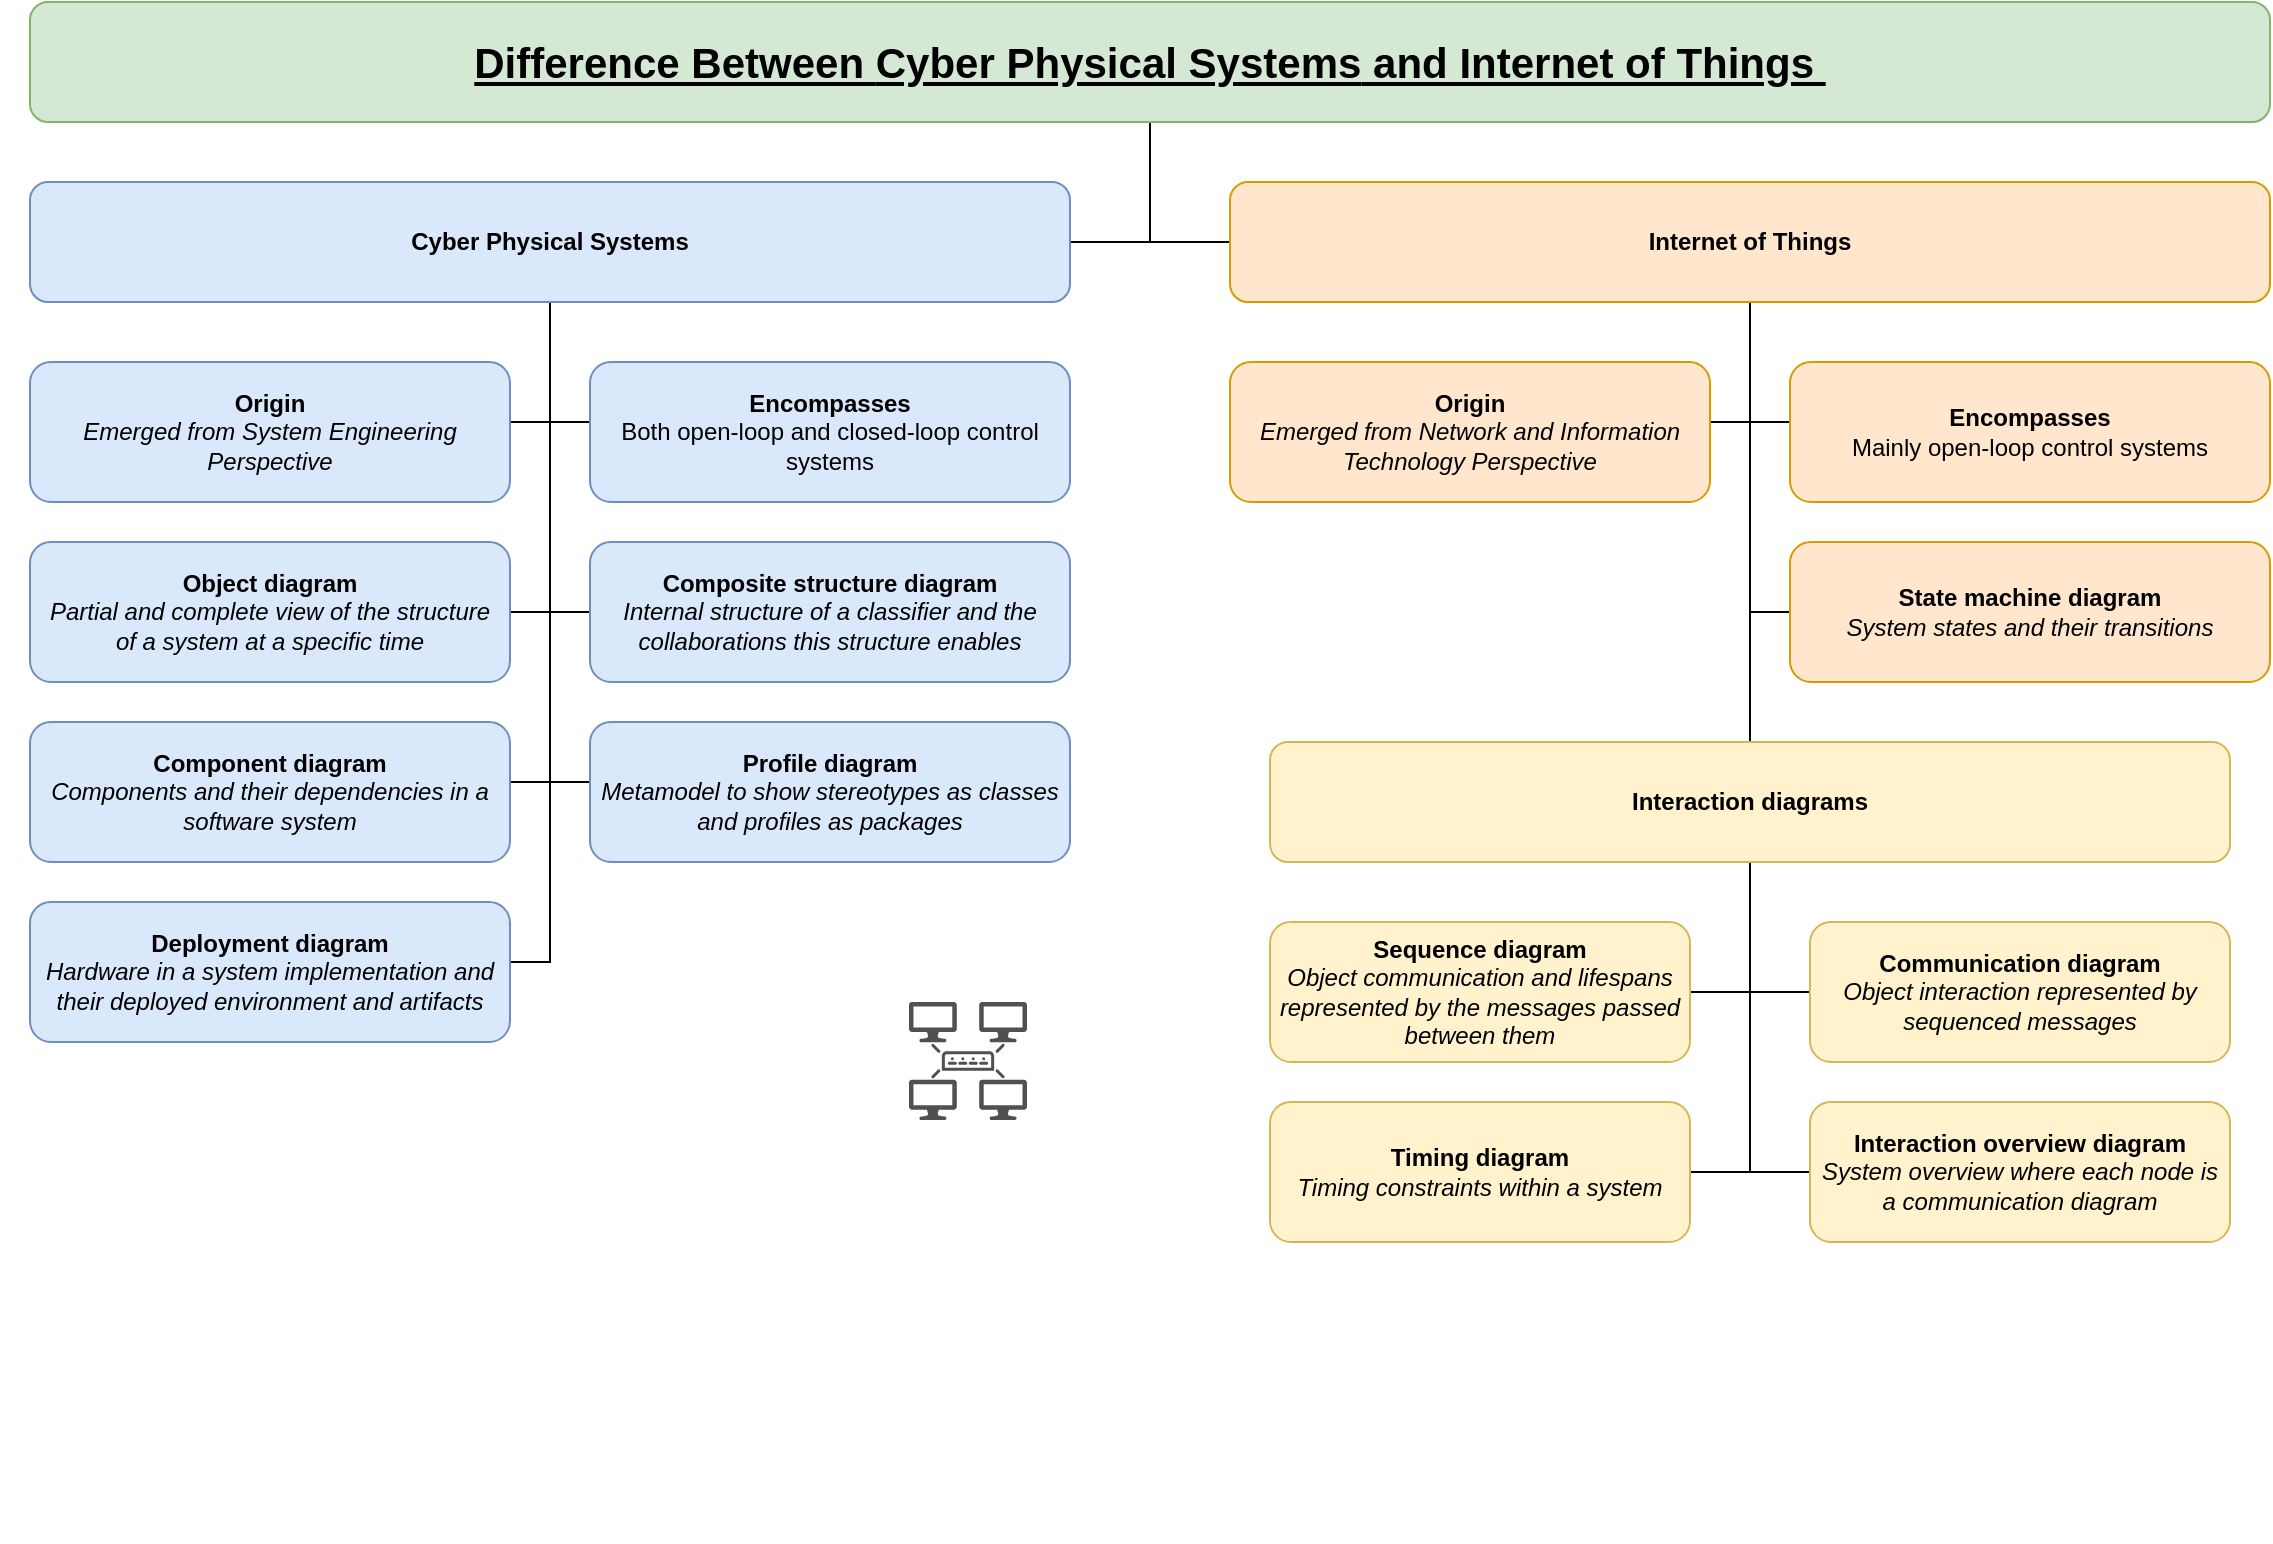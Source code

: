 <mxfile version="26.2.14">
  <diagram id="4MgxAiT06_KZMxbBPTQe" name="Page-1">
    <mxGraphModel dx="1870" dy="960" grid="1" gridSize="10" guides="1" tooltips="1" connect="1" arrows="1" fold="1" page="1" pageScale="1" pageWidth="1169" pageHeight="827" math="0" shadow="0">
      <root>
        <mxCell id="0" />
        <mxCell id="1" parent="0" />
        <mxCell id="RmRmJjvTmahBdNnuwfnu-4" value="" style="edgeStyle=orthogonalEdgeStyle;rounded=0;orthogonalLoop=1;jettySize=auto;html=1;endArrow=none;endFill=0;" parent="1" source="RmRmJjvTmahBdNnuwfnu-1" target="RmRmJjvTmahBdNnuwfnu-3" edge="1">
          <mxGeometry relative="1" as="geometry">
            <Array as="points">
              <mxPoint x="585" y="140" />
            </Array>
          </mxGeometry>
        </mxCell>
        <mxCell id="RmRmJjvTmahBdNnuwfnu-6" value="" style="edgeStyle=orthogonalEdgeStyle;rounded=0;orthogonalLoop=1;jettySize=auto;html=1;endArrow=none;endFill=0;" parent="1" source="RmRmJjvTmahBdNnuwfnu-1" target="RmRmJjvTmahBdNnuwfnu-5" edge="1">
          <mxGeometry relative="1" as="geometry">
            <Array as="points">
              <mxPoint x="585" y="140" />
            </Array>
          </mxGeometry>
        </mxCell>
        <mxCell id="RmRmJjvTmahBdNnuwfnu-1" value="&lt;font style=&quot;font-size: 21px;&quot;&gt;&lt;b style=&quot;&quot;&gt;&lt;u style=&quot;&quot;&gt;Difference Between&amp;nbsp;&lt;span style=&quot;font-family: Arial, sans-serif; white-space-collapse: preserve;&quot;&gt;Cyber Physical Systems&lt;/span&gt;&amp;nbsp;&lt;span style=&quot;&quot; id=&quot;docs-internal-guid-bd25a543-7fff-135d-6c64-f71b7c403fb6&quot;&gt;&lt;span style=&quot;font-family: Arial, sans-serif; background-color: transparent; font-variant-numeric: normal; font-variant-east-asian: normal; font-variant-alternates: normal; font-variant-position: normal; font-variant-emoji: normal; vertical-align: baseline; white-space-collapse: preserve;&quot;&gt;and Internet of Things &lt;/span&gt;&lt;/span&gt;&lt;/u&gt;&lt;/b&gt;&lt;/font&gt;" style="rounded=1;whiteSpace=wrap;html=1;fillColor=#d5e8d4;strokeColor=#82b366;" parent="1" vertex="1">
          <mxGeometry x="25" y="20" width="1120" height="60" as="geometry" />
        </mxCell>
        <mxCell id="RmRmJjvTmahBdNnuwfnu-8" value="" style="edgeStyle=orthogonalEdgeStyle;rounded=0;orthogonalLoop=1;jettySize=auto;html=1;endArrow=none;endFill=0;" parent="1" source="RmRmJjvTmahBdNnuwfnu-3" target="RmRmJjvTmahBdNnuwfnu-7" edge="1">
          <mxGeometry relative="1" as="geometry">
            <Array as="points">
              <mxPoint x="285" y="230" />
            </Array>
          </mxGeometry>
        </mxCell>
        <mxCell id="RmRmJjvTmahBdNnuwfnu-10" value="" style="edgeStyle=orthogonalEdgeStyle;rounded=0;orthogonalLoop=1;jettySize=auto;html=1;endArrow=none;endFill=0;" parent="1" source="RmRmJjvTmahBdNnuwfnu-3" target="RmRmJjvTmahBdNnuwfnu-9" edge="1">
          <mxGeometry relative="1" as="geometry">
            <Array as="points">
              <mxPoint x="285" y="230" />
            </Array>
          </mxGeometry>
        </mxCell>
        <mxCell id="RmRmJjvTmahBdNnuwfnu-12" value="" style="edgeStyle=orthogonalEdgeStyle;rounded=0;orthogonalLoop=1;jettySize=auto;html=1;endArrow=none;endFill=0;" parent="1" source="RmRmJjvTmahBdNnuwfnu-3" target="RmRmJjvTmahBdNnuwfnu-11" edge="1">
          <mxGeometry relative="1" as="geometry">
            <Array as="points">
              <mxPoint x="285" y="240" />
              <mxPoint x="285" y="240" />
            </Array>
          </mxGeometry>
        </mxCell>
        <mxCell id="RmRmJjvTmahBdNnuwfnu-15" value="" style="edgeStyle=orthogonalEdgeStyle;rounded=0;orthogonalLoop=1;jettySize=auto;html=1;endArrow=none;endFill=0;" parent="1" source="RmRmJjvTmahBdNnuwfnu-3" target="RmRmJjvTmahBdNnuwfnu-14" edge="1">
          <mxGeometry relative="1" as="geometry">
            <Array as="points">
              <mxPoint x="285" y="325" />
            </Array>
          </mxGeometry>
        </mxCell>
        <mxCell id="RmRmJjvTmahBdNnuwfnu-18" value="" style="edgeStyle=orthogonalEdgeStyle;rounded=0;orthogonalLoop=1;jettySize=auto;html=1;endArrow=none;endFill=0;" parent="1" source="RmRmJjvTmahBdNnuwfnu-3" target="RmRmJjvTmahBdNnuwfnu-17" edge="1">
          <mxGeometry relative="1" as="geometry">
            <Array as="points">
              <mxPoint x="285" y="410" />
            </Array>
          </mxGeometry>
        </mxCell>
        <mxCell id="RmRmJjvTmahBdNnuwfnu-20" value="" style="edgeStyle=orthogonalEdgeStyle;rounded=0;orthogonalLoop=1;jettySize=auto;html=1;endArrow=none;endFill=0;" parent="1" source="RmRmJjvTmahBdNnuwfnu-3" target="RmRmJjvTmahBdNnuwfnu-19" edge="1">
          <mxGeometry relative="1" as="geometry">
            <Array as="points">
              <mxPoint x="285" y="410" />
            </Array>
          </mxGeometry>
        </mxCell>
        <mxCell id="RmRmJjvTmahBdNnuwfnu-22" value="" style="edgeStyle=orthogonalEdgeStyle;rounded=0;orthogonalLoop=1;jettySize=auto;html=1;endArrow=none;endFill=0;" parent="1" source="RmRmJjvTmahBdNnuwfnu-3" target="RmRmJjvTmahBdNnuwfnu-21" edge="1">
          <mxGeometry relative="1" as="geometry">
            <Array as="points">
              <mxPoint x="285" y="500" />
            </Array>
          </mxGeometry>
        </mxCell>
        <mxCell id="RmRmJjvTmahBdNnuwfnu-3" value="&lt;b&gt;Cyber Physical Systems&lt;/b&gt;" style="rounded=1;whiteSpace=wrap;html=1;fillColor=#dae8fc;strokeColor=#6c8ebf;" parent="1" vertex="1">
          <mxGeometry x="25" y="110" width="520" height="60" as="geometry" />
        </mxCell>
        <mxCell id="RmRmJjvTmahBdNnuwfnu-24" value="" style="edgeStyle=orthogonalEdgeStyle;rounded=0;orthogonalLoop=1;jettySize=auto;html=1;endArrow=none;endFill=0;" parent="1" source="RmRmJjvTmahBdNnuwfnu-5" target="RmRmJjvTmahBdNnuwfnu-23" edge="1">
          <mxGeometry relative="1" as="geometry">
            <Array as="points">
              <mxPoint x="885" y="230" />
            </Array>
          </mxGeometry>
        </mxCell>
        <mxCell id="RmRmJjvTmahBdNnuwfnu-26" value="" style="edgeStyle=orthogonalEdgeStyle;rounded=0;orthogonalLoop=1;jettySize=auto;html=1;endArrow=none;endFill=0;" parent="1" source="RmRmJjvTmahBdNnuwfnu-5" target="RmRmJjvTmahBdNnuwfnu-25" edge="1">
          <mxGeometry relative="1" as="geometry">
            <Array as="points">
              <mxPoint x="885" y="230" />
            </Array>
          </mxGeometry>
        </mxCell>
        <mxCell id="RmRmJjvTmahBdNnuwfnu-28" value="" style="edgeStyle=orthogonalEdgeStyle;rounded=0;orthogonalLoop=1;jettySize=auto;html=1;endArrow=none;endFill=0;" parent="1" source="RmRmJjvTmahBdNnuwfnu-5" target="RmRmJjvTmahBdNnuwfnu-27" edge="1">
          <mxGeometry relative="1" as="geometry">
            <Array as="points">
              <mxPoint x="885" y="325" />
            </Array>
          </mxGeometry>
        </mxCell>
        <mxCell id="RmRmJjvTmahBdNnuwfnu-30" style="edgeStyle=orthogonalEdgeStyle;rounded=0;orthogonalLoop=1;jettySize=auto;html=1;endArrow=none;endFill=0;" parent="1" source="RmRmJjvTmahBdNnuwfnu-5" target="RmRmJjvTmahBdNnuwfnu-29" edge="1">
          <mxGeometry relative="1" as="geometry">
            <Array as="points">
              <mxPoint x="885" y="230" />
            </Array>
          </mxGeometry>
        </mxCell>
        <mxCell id="RmRmJjvTmahBdNnuwfnu-5" value="&lt;b&gt;Internet of Things&lt;/b&gt;" style="rounded=1;whiteSpace=wrap;html=1;fillColor=#ffe6cc;strokeColor=#d79b00;" parent="1" vertex="1">
          <mxGeometry x="625" y="110" width="520" height="60" as="geometry" />
        </mxCell>
        <mxCell id="RmRmJjvTmahBdNnuwfnu-7" value="&lt;div&gt;&lt;b&gt;Origin&lt;br&gt;&lt;/b&gt;&lt;i&gt;Emerged from System Engineering Perspective&lt;/i&gt;&lt;br&gt;&lt;/div&gt;" style="whiteSpace=wrap;html=1;rounded=1;fillColor=#dae8fc;strokeColor=#6c8ebf;" parent="1" vertex="1">
          <mxGeometry x="25" y="200" width="240" height="70" as="geometry" />
        </mxCell>
        <mxCell id="RmRmJjvTmahBdNnuwfnu-9" value="&lt;b&gt;Encompasses&lt;br&gt;&lt;/b&gt;Both open-loop and closed-loop control systems" style="whiteSpace=wrap;html=1;rounded=1;fillColor=#dae8fc;strokeColor=#6c8ebf;" parent="1" vertex="1">
          <mxGeometry x="305" y="200" width="240" height="70" as="geometry" />
        </mxCell>
        <mxCell id="RmRmJjvTmahBdNnuwfnu-11" value="&lt;b&gt;Object diagram&lt;/b&gt;&lt;br&gt;&lt;i&gt;Partial and complete view of the structure &lt;br&gt;of a system at a specific time&lt;/i&gt;" style="whiteSpace=wrap;html=1;rounded=1;fillColor=#dae8fc;strokeColor=#6c8ebf;" parent="1" vertex="1">
          <mxGeometry x="25" y="290" width="240" height="70" as="geometry" />
        </mxCell>
        <mxCell id="RmRmJjvTmahBdNnuwfnu-14" value="&lt;div&gt;&lt;b&gt;Composite structure diagram&lt;/b&gt;&lt;/div&gt;&lt;div&gt;&lt;i&gt;Internal structure of a classifier and the collaborations this structure enables&lt;/i&gt;&lt;br&gt;&lt;/div&gt;" style="whiteSpace=wrap;html=1;rounded=1;fillColor=#dae8fc;strokeColor=#6c8ebf;" parent="1" vertex="1">
          <mxGeometry x="305" y="290" width="240" height="70" as="geometry" />
        </mxCell>
        <mxCell id="RmRmJjvTmahBdNnuwfnu-17" value="&lt;div&gt;&lt;b&gt;Profile diagram&lt;/b&gt;&lt;/div&gt;&lt;div&gt;&lt;i&gt;Metamodel to show stereotypes as classes and profiles as packages&lt;/i&gt;&lt;br&gt;&lt;/div&gt;" style="whiteSpace=wrap;html=1;rounded=1;fillColor=#dae8fc;strokeColor=#6c8ebf;" parent="1" vertex="1">
          <mxGeometry x="305" y="380" width="240" height="70" as="geometry" />
        </mxCell>
        <mxCell id="RmRmJjvTmahBdNnuwfnu-19" value="&lt;b&gt;Component diagram&lt;/b&gt;&lt;i&gt;&lt;br&gt;Components and their dependencies in a software system&lt;/i&gt;" style="whiteSpace=wrap;html=1;rounded=1;fillColor=#dae8fc;strokeColor=#6c8ebf;" parent="1" vertex="1">
          <mxGeometry x="25" y="380" width="240" height="70" as="geometry" />
        </mxCell>
        <mxCell id="RmRmJjvTmahBdNnuwfnu-21" value="&lt;b&gt;Deployment diagram&lt;/b&gt;&lt;br&gt;&lt;i&gt;Hardware in a system implementation and their deployed environment and artifacts&lt;/i&gt;" style="whiteSpace=wrap;html=1;rounded=1;fillColor=#dae8fc;strokeColor=#6c8ebf;" parent="1" vertex="1">
          <mxGeometry x="25" y="470" width="240" height="70" as="geometry" />
        </mxCell>
        <mxCell id="RmRmJjvTmahBdNnuwfnu-23" value="&lt;b&gt;Origin&lt;br&gt;&lt;/b&gt;&lt;i&gt;Emerged from Network and Information Technology Perspective&lt;/i&gt;" style="whiteSpace=wrap;html=1;rounded=1;fillColor=#ffe6cc;strokeColor=#d79b00;" parent="1" vertex="1">
          <mxGeometry x="625" y="200" width="240" height="70" as="geometry" />
        </mxCell>
        <mxCell id="RmRmJjvTmahBdNnuwfnu-25" value="&lt;div&gt;&lt;b&gt;Encompasses&lt;br&gt;&lt;/b&gt;Mainly open-loop control systems&lt;/div&gt;" style="whiteSpace=wrap;html=1;rounded=1;fillColor=#ffe6cc;strokeColor=#d79b00;" parent="1" vertex="1">
          <mxGeometry x="905" y="200" width="240" height="70" as="geometry" />
        </mxCell>
        <mxCell id="RmRmJjvTmahBdNnuwfnu-27" value="&lt;b&gt;State machine diagram&lt;/b&gt;&lt;br&gt;&lt;i&gt;System states and their transitions&lt;/i&gt;" style="whiteSpace=wrap;html=1;rounded=1;fillColor=#ffe6cc;strokeColor=#d79b00;" parent="1" vertex="1">
          <mxGeometry x="905" y="290" width="240" height="70" as="geometry" />
        </mxCell>
        <mxCell id="RmRmJjvTmahBdNnuwfnu-32" value="" style="edgeStyle=orthogonalEdgeStyle;rounded=0;orthogonalLoop=1;jettySize=auto;html=1;endArrow=none;endFill=0;" parent="1" source="RmRmJjvTmahBdNnuwfnu-29" target="RmRmJjvTmahBdNnuwfnu-31" edge="1">
          <mxGeometry relative="1" as="geometry">
            <Array as="points">
              <mxPoint x="885" y="515" />
            </Array>
          </mxGeometry>
        </mxCell>
        <mxCell id="RmRmJjvTmahBdNnuwfnu-34" value="" style="edgeStyle=orthogonalEdgeStyle;rounded=0;orthogonalLoop=1;jettySize=auto;html=1;endArrow=none;endFill=0;" parent="1" source="RmRmJjvTmahBdNnuwfnu-29" target="RmRmJjvTmahBdNnuwfnu-33" edge="1">
          <mxGeometry relative="1" as="geometry">
            <Array as="points">
              <mxPoint x="885" y="515" />
            </Array>
          </mxGeometry>
        </mxCell>
        <mxCell id="RmRmJjvTmahBdNnuwfnu-37" value="" style="edgeStyle=orthogonalEdgeStyle;rounded=0;orthogonalLoop=1;jettySize=auto;html=1;endArrow=none;endFill=0;" parent="1" source="RmRmJjvTmahBdNnuwfnu-29" target="RmRmJjvTmahBdNnuwfnu-36" edge="1">
          <mxGeometry relative="1" as="geometry">
            <Array as="points">
              <mxPoint x="885" y="605" />
            </Array>
          </mxGeometry>
        </mxCell>
        <mxCell id="RmRmJjvTmahBdNnuwfnu-39" value="" style="edgeStyle=orthogonalEdgeStyle;rounded=0;orthogonalLoop=1;jettySize=auto;html=1;endArrow=none;endFill=0;" parent="1" source="RmRmJjvTmahBdNnuwfnu-29" target="RmRmJjvTmahBdNnuwfnu-38" edge="1">
          <mxGeometry relative="1" as="geometry">
            <Array as="points">
              <mxPoint x="885" y="605" />
            </Array>
          </mxGeometry>
        </mxCell>
        <mxCell id="RmRmJjvTmahBdNnuwfnu-29" value="&lt;b&gt;Interaction diagrams&lt;/b&gt;" style="rounded=1;whiteSpace=wrap;html=1;fillColor=#fff2cc;strokeColor=#d6b656;" parent="1" vertex="1">
          <mxGeometry x="645" y="390" width="480" height="60" as="geometry" />
        </mxCell>
        <mxCell id="RmRmJjvTmahBdNnuwfnu-31" value="&lt;div&gt;&lt;b&gt;Sequence diagram&lt;/b&gt;&lt;/div&gt;&lt;div&gt;&lt;i&gt;Object communication and lifespans represented by the messages passed between them&lt;/i&gt;&lt;br&gt;&lt;/div&gt;" style="whiteSpace=wrap;html=1;rounded=1;fillColor=#fff2cc;strokeColor=#d6b656;" parent="1" vertex="1">
          <mxGeometry x="645" y="480" width="210" height="70" as="geometry" />
        </mxCell>
        <mxCell id="RmRmJjvTmahBdNnuwfnu-33" value="&lt;b&gt;Communication diagram&lt;/b&gt;&lt;br&gt;&lt;i&gt;Object interaction represented by sequenced messages&lt;/i&gt;" style="whiteSpace=wrap;html=1;rounded=1;strokeColor=#d6b656;fillColor=#fff2cc;" parent="1" vertex="1">
          <mxGeometry x="915" y="480" width="210" height="70" as="geometry" />
        </mxCell>
        <mxCell id="RmRmJjvTmahBdNnuwfnu-36" value="&lt;div&gt;&lt;b&gt;Timing diagram&lt;/b&gt;&lt;/div&gt;&lt;div&gt;&lt;i&gt;Timing constraints within a system&lt;/i&gt;&lt;br&gt;&lt;/div&gt;" style="whiteSpace=wrap;html=1;rounded=1;strokeColor=#d6b656;fillColor=#fff2cc;" parent="1" vertex="1">
          <mxGeometry x="645" y="570" width="210" height="70" as="geometry" />
        </mxCell>
        <mxCell id="RmRmJjvTmahBdNnuwfnu-38" value="&lt;b&gt;Interaction overview diagram&lt;/b&gt;&lt;br&gt;&lt;i&gt;System overview where each node is a communication diagram&lt;/i&gt;" style="whiteSpace=wrap;html=1;rounded=1;strokeColor=#d6b656;fillColor=#fff2cc;" parent="1" vertex="1">
          <mxGeometry x="915" y="570" width="210" height="70" as="geometry" />
        </mxCell>
        <mxCell id="cZbobdXolNbShjVMwffJ-1" value="" style="shape=image;html=1;verticalAlign=top;verticalLabelPosition=bottom;labelBackgroundColor=#ffffff;imageAspect=0;aspect=fixed;image=https://cdn1.iconfinder.com/data/icons/software-engineering-and-video-gaming/512/518_Distribution_grid_infrastructure_network_smart_Hardware_Engineering_Internet-128.png" vertex="1" parent="1">
          <mxGeometry x="430" y="600" width="128" height="128" as="geometry" />
        </mxCell>
        <mxCell id="cZbobdXolNbShjVMwffJ-2" value="" style="shape=image;html=1;verticalAlign=top;verticalLabelPosition=bottom;labelBackgroundColor=#ffffff;imageAspect=0;aspect=fixed;image=https://cdn2.iconfinder.com/data/icons/business-and-education-1/512/130_Building_Technology_Smart_City_Connected_internet_technology_smart-128.png" vertex="1" parent="1">
          <mxGeometry x="290" y="600" width="128" height="128" as="geometry" />
        </mxCell>
        <mxCell id="cZbobdXolNbShjVMwffJ-3" value="" style="shape=image;html=1;verticalAlign=top;verticalLabelPosition=bottom;labelBackgroundColor=#ffffff;imageAspect=0;aspect=fixed;image=https://cdn1.iconfinder.com/data/icons/software-engineering-and-video-gaming/512/501_Buildings_city_sensor_smart_urban_Hardware_Engineering_Internet-128.png" vertex="1" parent="1">
          <mxGeometry x="150" y="600" width="128" height="128" as="geometry" />
        </mxCell>
        <mxCell id="cZbobdXolNbShjVMwffJ-4" value="" style="shape=image;html=1;verticalAlign=top;verticalLabelPosition=bottom;labelBackgroundColor=#ffffff;imageAspect=0;aspect=fixed;image=https://cdn2.iconfinder.com/data/icons/business-and-education-1/512/126_building_smart_city_technology_satellite_corporation_technology_smart-128.png" vertex="1" parent="1">
          <mxGeometry x="10" y="600" width="128" height="128" as="geometry" />
        </mxCell>
        <mxCell id="cZbobdXolNbShjVMwffJ-5" value="" style="shape=image;html=1;verticalAlign=top;verticalLabelPosition=bottom;labelBackgroundColor=#ffffff;imageAspect=0;image=https://cdn4.iconfinder.com/data/icons/essential-app-1/16/tablet-smart-device-mobile-128.png" vertex="1" parent="1">
          <mxGeometry x="650" y="680" width="90" height="110" as="geometry" />
        </mxCell>
        <mxCell id="cZbobdXolNbShjVMwffJ-6" value="" style="sketch=0;pointerEvents=1;shadow=0;dashed=0;html=1;strokeColor=none;fillColor=#505050;labelPosition=center;verticalLabelPosition=bottom;verticalAlign=top;outlineConnect=0;align=center;shape=mxgraph.office.servers.topology_builder;" vertex="1" parent="1">
          <mxGeometry x="464.5" y="520" width="59" height="59" as="geometry" />
        </mxCell>
        <mxCell id="cZbobdXolNbShjVMwffJ-7" value="" style="shape=image;html=1;verticalAlign=top;verticalLabelPosition=bottom;labelBackgroundColor=#ffffff;imageAspect=0;aspect=fixed;image=https://cdn1.iconfinder.com/data/icons/computer-hardware-line-vol-1/52/device__electronic__signal__wifi__wireless__connection__router-128.png" vertex="1" parent="1">
          <mxGeometry x="740" y="662" width="128" height="128" as="geometry" />
        </mxCell>
      </root>
    </mxGraphModel>
  </diagram>
</mxfile>
